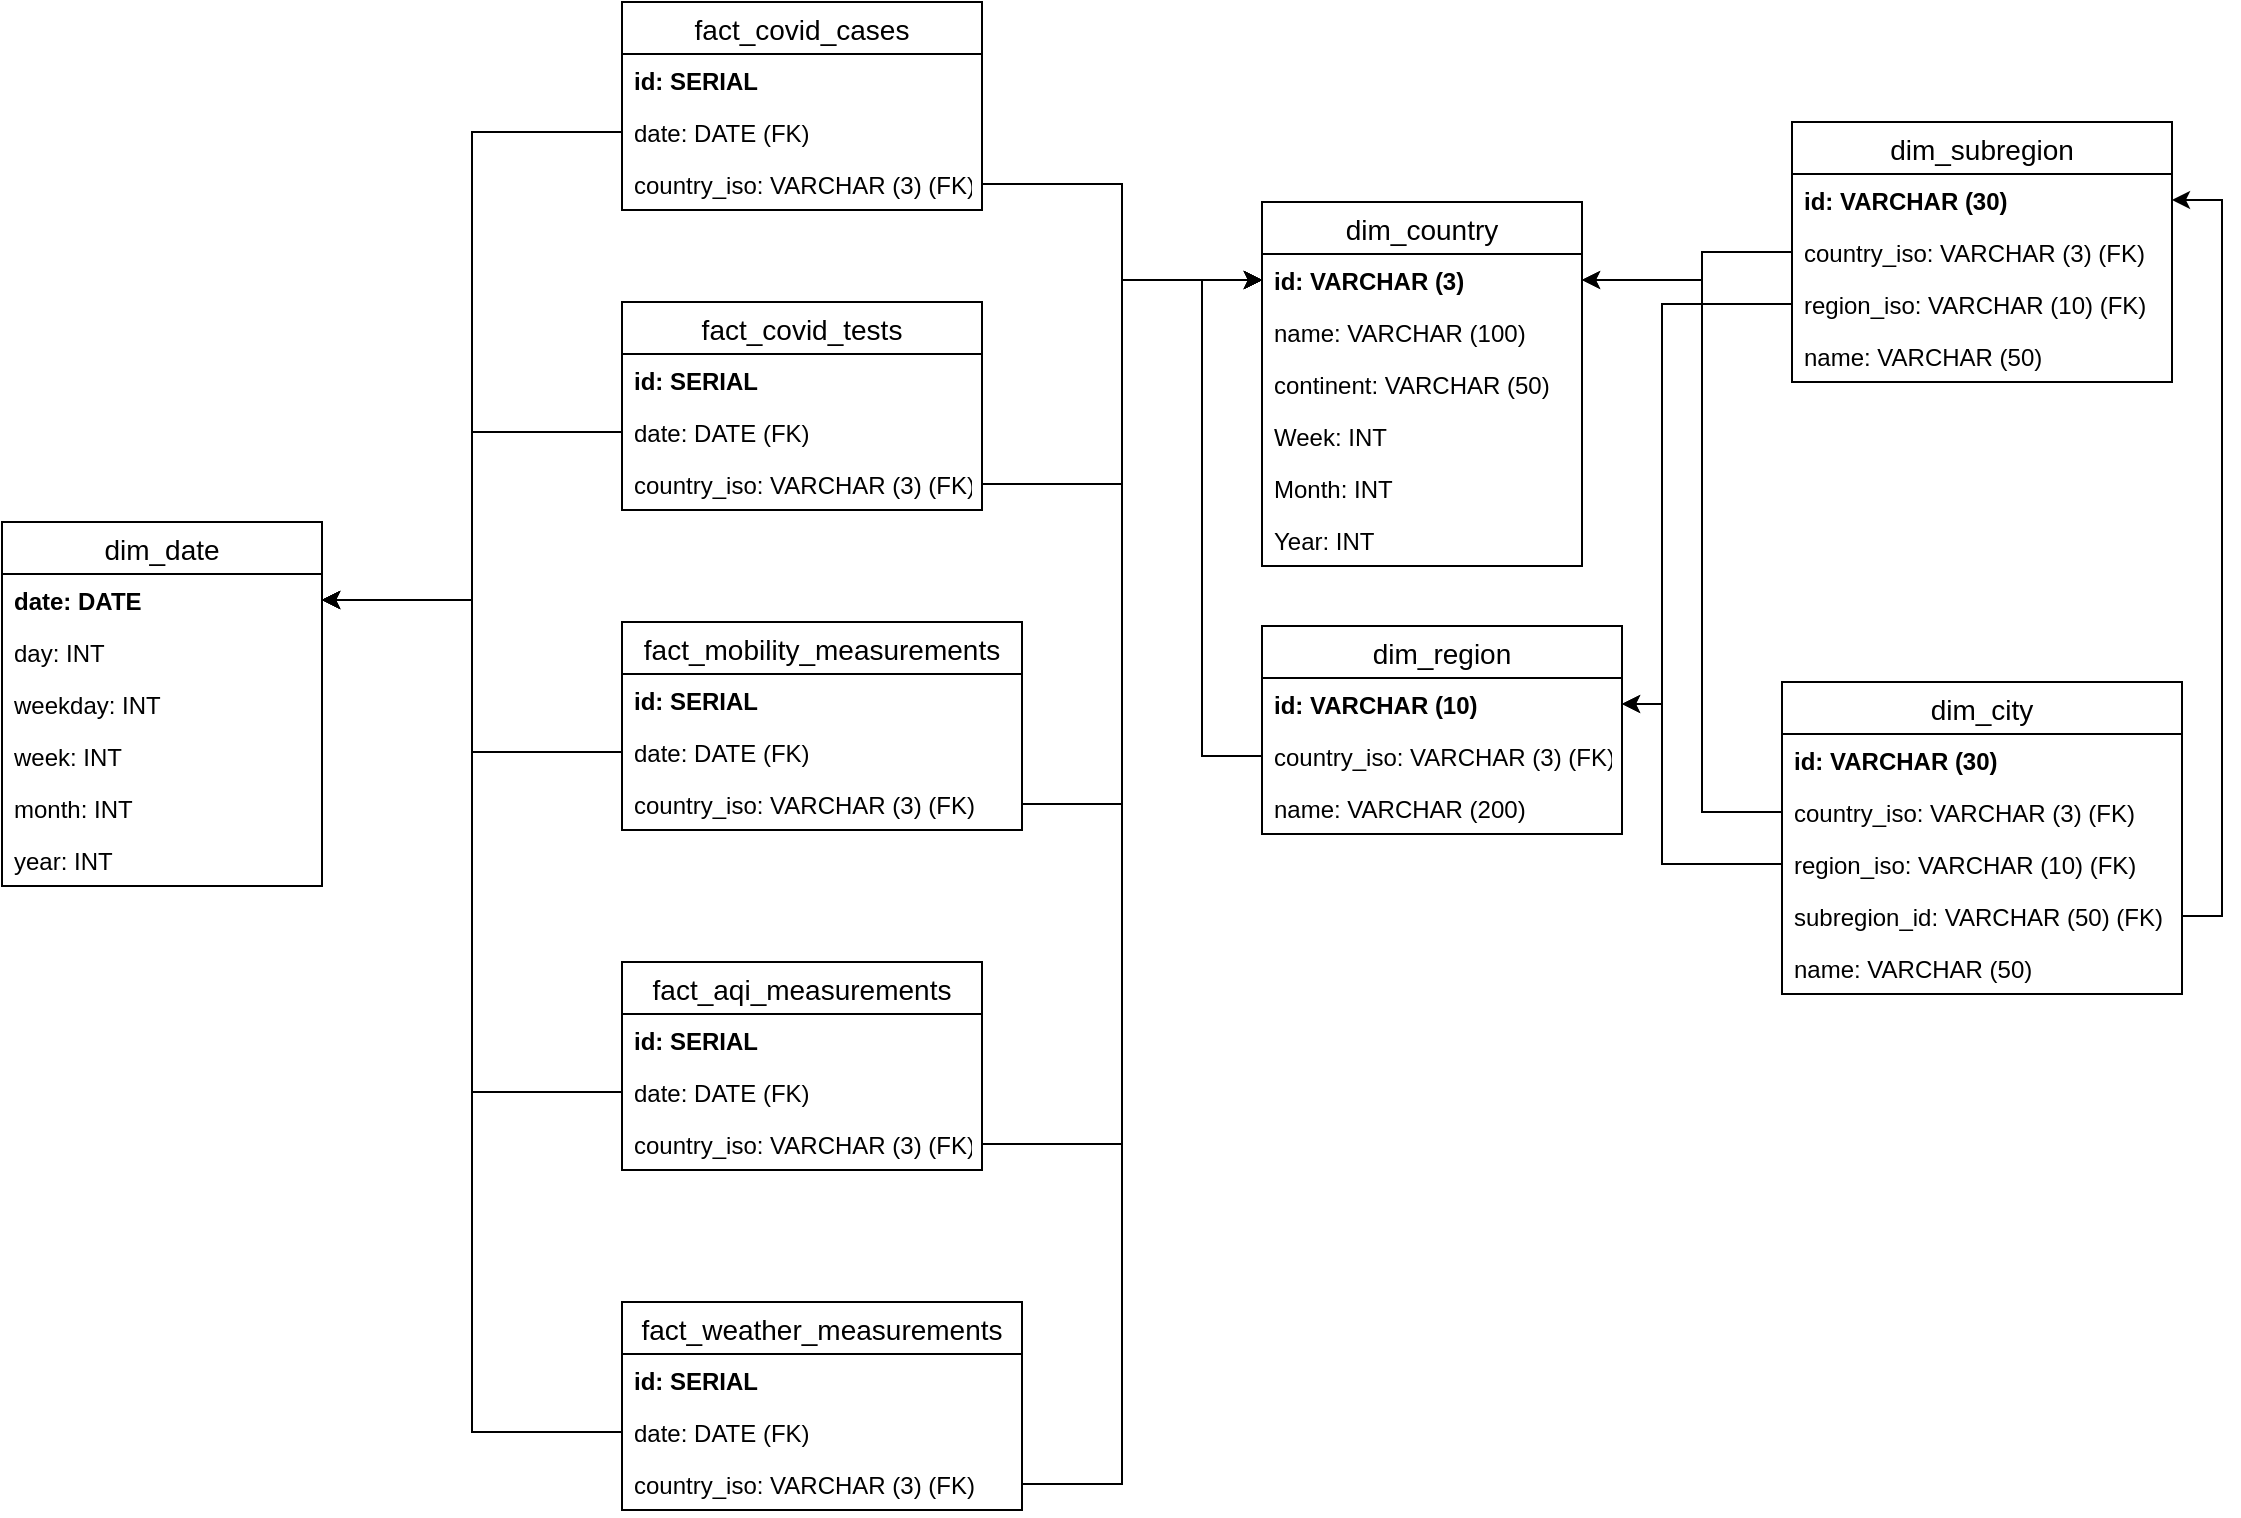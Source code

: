 <mxfile version="13.3.5" type="device"><diagram id="C5RBs43oDa-KdzZeNtuy" name="Page-1"><mxGraphModel dx="1426" dy="860" grid="1" gridSize="10" guides="1" tooltips="1" connect="1" arrows="1" fold="1" page="1" pageScale="1" pageWidth="1169" pageHeight="827" math="0" shadow="0"><root><mxCell id="WIyWlLk6GJQsqaUBKTNV-0"/><mxCell id="WIyWlLk6GJQsqaUBKTNV-1" parent="WIyWlLk6GJQsqaUBKTNV-0"/><mxCell id="V4RTQigZ_DLXJ53Hhl_0-69" style="edgeStyle=orthogonalEdgeStyle;rounded=0;orthogonalLoop=1;jettySize=auto;html=1;exitX=0;exitY=0.5;exitDx=0;exitDy=0;entryX=1;entryY=0.5;entryDx=0;entryDy=0;" edge="1" parent="WIyWlLk6GJQsqaUBKTNV-1" source="V4RTQigZ_DLXJ53Hhl_0-15" target="V4RTQigZ_DLXJ53Hhl_0-29"><mxGeometry relative="1" as="geometry"/></mxCell><mxCell id="V4RTQigZ_DLXJ53Hhl_0-71" style="edgeStyle=orthogonalEdgeStyle;rounded=0;orthogonalLoop=1;jettySize=auto;html=1;exitX=0;exitY=0.5;exitDx=0;exitDy=0;entryX=1;entryY=0.5;entryDx=0;entryDy=0;" edge="1" parent="WIyWlLk6GJQsqaUBKTNV-1" source="V4RTQigZ_DLXJ53Hhl_0-19" target="V4RTQigZ_DLXJ53Hhl_0-29"><mxGeometry relative="1" as="geometry"/></mxCell><mxCell id="V4RTQigZ_DLXJ53Hhl_0-73" style="edgeStyle=orthogonalEdgeStyle;rounded=0;orthogonalLoop=1;jettySize=auto;html=1;exitX=0;exitY=0.5;exitDx=0;exitDy=0;entryX=1;entryY=0.5;entryDx=0;entryDy=0;" edge="1" parent="WIyWlLk6GJQsqaUBKTNV-1" source="V4RTQigZ_DLXJ53Hhl_0-23" target="V4RTQigZ_DLXJ53Hhl_0-29"><mxGeometry relative="1" as="geometry"/></mxCell><mxCell id="V4RTQigZ_DLXJ53Hhl_0-89" style="edgeStyle=orthogonalEdgeStyle;rounded=0;orthogonalLoop=1;jettySize=auto;html=1;exitX=1;exitY=0.5;exitDx=0;exitDy=0;entryX=0;entryY=0.5;entryDx=0;entryDy=0;" edge="1" parent="WIyWlLk6GJQsqaUBKTNV-1" source="V4RTQigZ_DLXJ53Hhl_0-16" target="V4RTQigZ_DLXJ53Hhl_0-36"><mxGeometry relative="1" as="geometry"/></mxCell><mxCell id="V4RTQigZ_DLXJ53Hhl_0-90" style="edgeStyle=orthogonalEdgeStyle;rounded=0;orthogonalLoop=1;jettySize=auto;html=1;exitX=1;exitY=0.5;exitDx=0;exitDy=0;" edge="1" parent="WIyWlLk6GJQsqaUBKTNV-1" source="V4RTQigZ_DLXJ53Hhl_0-20" target="V4RTQigZ_DLXJ53Hhl_0-36"><mxGeometry relative="1" as="geometry"/></mxCell><mxCell id="V4RTQigZ_DLXJ53Hhl_0-91" style="edgeStyle=orthogonalEdgeStyle;rounded=0;orthogonalLoop=1;jettySize=auto;html=1;exitX=1;exitY=0.5;exitDx=0;exitDy=0;entryX=0;entryY=0.5;entryDx=0;entryDy=0;" edge="1" parent="WIyWlLk6GJQsqaUBKTNV-1" source="V4RTQigZ_DLXJ53Hhl_0-24" target="V4RTQigZ_DLXJ53Hhl_0-36"><mxGeometry relative="1" as="geometry"><Array as="points"><mxPoint x="590" y="761"/><mxPoint x="590" y="159"/></Array></mxGeometry></mxCell><mxCell id="V4RTQigZ_DLXJ53Hhl_0-101" style="edgeStyle=orthogonalEdgeStyle;rounded=0;orthogonalLoop=1;jettySize=auto;html=1;exitX=0;exitY=0.5;exitDx=0;exitDy=0;entryX=1;entryY=0.5;entryDx=0;entryDy=0;" edge="1" parent="WIyWlLk6GJQsqaUBKTNV-1" source="V4RTQigZ_DLXJ53Hhl_0-98" target="V4RTQigZ_DLXJ53Hhl_0-29"><mxGeometry relative="1" as="geometry"/></mxCell><mxCell id="V4RTQigZ_DLXJ53Hhl_0-102" style="edgeStyle=orthogonalEdgeStyle;rounded=0;orthogonalLoop=1;jettySize=auto;html=1;exitX=1;exitY=0.5;exitDx=0;exitDy=0;entryX=0;entryY=0.5;entryDx=0;entryDy=0;" edge="1" parent="WIyWlLk6GJQsqaUBKTNV-1" source="V4RTQigZ_DLXJ53Hhl_0-99" target="V4RTQigZ_DLXJ53Hhl_0-36"><mxGeometry relative="1" as="geometry"/></mxCell><mxCell id="V4RTQigZ_DLXJ53Hhl_0-112" style="edgeStyle=orthogonalEdgeStyle;rounded=0;orthogonalLoop=1;jettySize=auto;html=1;exitX=0;exitY=0.5;exitDx=0;exitDy=0;entryX=1;entryY=0.5;entryDx=0;entryDy=0;" edge="1" parent="WIyWlLk6GJQsqaUBKTNV-1" source="V4RTQigZ_DLXJ53Hhl_0-108" target="V4RTQigZ_DLXJ53Hhl_0-29"><mxGeometry relative="1" as="geometry"/></mxCell><mxCell id="V4RTQigZ_DLXJ53Hhl_0-114" style="edgeStyle=orthogonalEdgeStyle;rounded=0;orthogonalLoop=1;jettySize=auto;html=1;exitX=1;exitY=0.5;exitDx=0;exitDy=0;entryX=0;entryY=0.5;entryDx=0;entryDy=0;" edge="1" parent="WIyWlLk6GJQsqaUBKTNV-1" source="V4RTQigZ_DLXJ53Hhl_0-109" target="V4RTQigZ_DLXJ53Hhl_0-36"><mxGeometry relative="1" as="geometry"><Array as="points"><mxPoint x="590" y="421"/><mxPoint x="590" y="159"/></Array></mxGeometry></mxCell><mxCell id="V4RTQigZ_DLXJ53Hhl_0-28" value="dim_date" style="swimlane;fontStyle=0;childLayout=stackLayout;horizontal=1;startSize=26;horizontalStack=0;resizeParent=1;resizeParentMax=0;resizeLast=0;collapsible=1;marginBottom=0;align=center;fontSize=14;" vertex="1" parent="WIyWlLk6GJQsqaUBKTNV-1"><mxGeometry x="30" y="280" width="160" height="182" as="geometry"/></mxCell><mxCell id="V4RTQigZ_DLXJ53Hhl_0-29" value="date: DATE" style="text;strokeColor=none;fillColor=none;spacingLeft=4;spacingRight=4;overflow=hidden;rotatable=0;points=[[0,0.5],[1,0.5]];portConstraint=eastwest;fontSize=12;fontStyle=1" vertex="1" parent="V4RTQigZ_DLXJ53Hhl_0-28"><mxGeometry y="26" width="160" height="26" as="geometry"/></mxCell><mxCell id="V4RTQigZ_DLXJ53Hhl_0-30" value="day: INT" style="text;strokeColor=none;fillColor=none;spacingLeft=4;spacingRight=4;overflow=hidden;rotatable=0;points=[[0,0.5],[1,0.5]];portConstraint=eastwest;fontSize=12;" vertex="1" parent="V4RTQigZ_DLXJ53Hhl_0-28"><mxGeometry y="52" width="160" height="26" as="geometry"/></mxCell><mxCell id="V4RTQigZ_DLXJ53Hhl_0-34" value="weekday: INT" style="text;strokeColor=none;fillColor=none;spacingLeft=4;spacingRight=4;overflow=hidden;rotatable=0;points=[[0,0.5],[1,0.5]];portConstraint=eastwest;fontSize=12;" vertex="1" parent="V4RTQigZ_DLXJ53Hhl_0-28"><mxGeometry y="78" width="160" height="26" as="geometry"/></mxCell><mxCell id="V4RTQigZ_DLXJ53Hhl_0-31" value="week: INT" style="text;strokeColor=none;fillColor=none;spacingLeft=4;spacingRight=4;overflow=hidden;rotatable=0;points=[[0,0.5],[1,0.5]];portConstraint=eastwest;fontSize=12;" vertex="1" parent="V4RTQigZ_DLXJ53Hhl_0-28"><mxGeometry y="104" width="160" height="26" as="geometry"/></mxCell><mxCell id="V4RTQigZ_DLXJ53Hhl_0-32" value="month: INT" style="text;strokeColor=none;fillColor=none;spacingLeft=4;spacingRight=4;overflow=hidden;rotatable=0;points=[[0,0.5],[1,0.5]];portConstraint=eastwest;fontSize=12;" vertex="1" parent="V4RTQigZ_DLXJ53Hhl_0-28"><mxGeometry y="130" width="160" height="26" as="geometry"/></mxCell><mxCell id="V4RTQigZ_DLXJ53Hhl_0-33" value="year: INT" style="text;strokeColor=none;fillColor=none;spacingLeft=4;spacingRight=4;overflow=hidden;rotatable=0;points=[[0,0.5],[1,0.5]];portConstraint=eastwest;fontSize=12;" vertex="1" parent="V4RTQigZ_DLXJ53Hhl_0-28"><mxGeometry y="156" width="160" height="26" as="geometry"/></mxCell><mxCell id="V4RTQigZ_DLXJ53Hhl_0-17" value="fact_aqi_measurements" style="swimlane;fontStyle=0;childLayout=stackLayout;horizontal=1;startSize=26;horizontalStack=0;resizeParent=1;resizeParentMax=0;resizeLast=0;collapsible=1;marginBottom=0;align=center;fontSize=14;" vertex="1" parent="WIyWlLk6GJQsqaUBKTNV-1"><mxGeometry x="340" y="500" width="180" height="104" as="geometry"/></mxCell><mxCell id="V4RTQigZ_DLXJ53Hhl_0-18" value="id: SERIAL" style="text;strokeColor=none;fillColor=none;spacingLeft=4;spacingRight=4;overflow=hidden;rotatable=0;points=[[0,0.5],[1,0.5]];portConstraint=eastwest;fontSize=12;fontStyle=1" vertex="1" parent="V4RTQigZ_DLXJ53Hhl_0-17"><mxGeometry y="26" width="180" height="26" as="geometry"/></mxCell><mxCell id="V4RTQigZ_DLXJ53Hhl_0-19" value="date: DATE (FK)" style="text;strokeColor=none;fillColor=none;spacingLeft=4;spacingRight=4;overflow=hidden;rotatable=0;points=[[0,0.5],[1,0.5]];portConstraint=eastwest;fontSize=12;" vertex="1" parent="V4RTQigZ_DLXJ53Hhl_0-17"><mxGeometry y="52" width="180" height="26" as="geometry"/></mxCell><mxCell id="V4RTQigZ_DLXJ53Hhl_0-20" value="country_iso: VARCHAR (3) (FK)" style="text;strokeColor=none;fillColor=none;spacingLeft=4;spacingRight=4;overflow=hidden;rotatable=0;points=[[0,0.5],[1,0.5]];portConstraint=eastwest;fontSize=12;" vertex="1" parent="V4RTQigZ_DLXJ53Hhl_0-17"><mxGeometry y="78" width="180" height="26" as="geometry"/></mxCell><mxCell id="V4RTQigZ_DLXJ53Hhl_0-13" value="fact_covid_cases" style="swimlane;fontStyle=0;childLayout=stackLayout;horizontal=1;startSize=26;horizontalStack=0;resizeParent=1;resizeParentMax=0;resizeLast=0;collapsible=1;marginBottom=0;align=center;fontSize=14;" vertex="1" parent="WIyWlLk6GJQsqaUBKTNV-1"><mxGeometry x="340" y="20" width="180" height="104" as="geometry"/></mxCell><mxCell id="V4RTQigZ_DLXJ53Hhl_0-14" value="id: SERIAL" style="text;strokeColor=none;fillColor=none;spacingLeft=4;spacingRight=4;overflow=hidden;rotatable=0;points=[[0,0.5],[1,0.5]];portConstraint=eastwest;fontSize=12;fontStyle=1" vertex="1" parent="V4RTQigZ_DLXJ53Hhl_0-13"><mxGeometry y="26" width="180" height="26" as="geometry"/></mxCell><mxCell id="V4RTQigZ_DLXJ53Hhl_0-15" value="date: DATE (FK)" style="text;strokeColor=none;fillColor=none;spacingLeft=4;spacingRight=4;overflow=hidden;rotatable=0;points=[[0,0.5],[1,0.5]];portConstraint=eastwest;fontSize=12;" vertex="1" parent="V4RTQigZ_DLXJ53Hhl_0-13"><mxGeometry y="52" width="180" height="26" as="geometry"/></mxCell><mxCell id="V4RTQigZ_DLXJ53Hhl_0-16" value="country_iso: VARCHAR (3) (FK)" style="text;strokeColor=none;fillColor=none;spacingLeft=4;spacingRight=4;overflow=hidden;rotatable=0;points=[[0,0.5],[1,0.5]];portConstraint=eastwest;fontSize=12;" vertex="1" parent="V4RTQigZ_DLXJ53Hhl_0-13"><mxGeometry y="78" width="180" height="26" as="geometry"/></mxCell><mxCell id="V4RTQigZ_DLXJ53Hhl_0-96" value="fact_covid_tests" style="swimlane;fontStyle=0;childLayout=stackLayout;horizontal=1;startSize=26;horizontalStack=0;resizeParent=1;resizeParentMax=0;resizeLast=0;collapsible=1;marginBottom=0;align=center;fontSize=14;" vertex="1" parent="WIyWlLk6GJQsqaUBKTNV-1"><mxGeometry x="340" y="170" width="180" height="104" as="geometry"/></mxCell><mxCell id="V4RTQigZ_DLXJ53Hhl_0-97" value="id: SERIAL" style="text;strokeColor=none;fillColor=none;spacingLeft=4;spacingRight=4;overflow=hidden;rotatable=0;points=[[0,0.5],[1,0.5]];portConstraint=eastwest;fontSize=12;fontStyle=1" vertex="1" parent="V4RTQigZ_DLXJ53Hhl_0-96"><mxGeometry y="26" width="180" height="26" as="geometry"/></mxCell><mxCell id="V4RTQigZ_DLXJ53Hhl_0-98" value="date: DATE (FK)" style="text;strokeColor=none;fillColor=none;spacingLeft=4;spacingRight=4;overflow=hidden;rotatable=0;points=[[0,0.5],[1,0.5]];portConstraint=eastwest;fontSize=12;" vertex="1" parent="V4RTQigZ_DLXJ53Hhl_0-96"><mxGeometry y="52" width="180" height="26" as="geometry"/></mxCell><mxCell id="V4RTQigZ_DLXJ53Hhl_0-99" value="country_iso: VARCHAR (3) (FK)" style="text;strokeColor=none;fillColor=none;spacingLeft=4;spacingRight=4;overflow=hidden;rotatable=0;points=[[0,0.5],[1,0.5]];portConstraint=eastwest;fontSize=12;" vertex="1" parent="V4RTQigZ_DLXJ53Hhl_0-96"><mxGeometry y="78" width="180" height="26" as="geometry"/></mxCell><mxCell id="V4RTQigZ_DLXJ53Hhl_0-106" value="fact_mobility_measurements" style="swimlane;fontStyle=0;childLayout=stackLayout;horizontal=1;startSize=26;horizontalStack=0;resizeParent=1;resizeParentMax=0;resizeLast=0;collapsible=1;marginBottom=0;align=center;fontSize=14;" vertex="1" parent="WIyWlLk6GJQsqaUBKTNV-1"><mxGeometry x="340" y="330" width="200" height="104" as="geometry"/></mxCell><mxCell id="V4RTQigZ_DLXJ53Hhl_0-107" value="id: SERIAL" style="text;strokeColor=none;fillColor=none;spacingLeft=4;spacingRight=4;overflow=hidden;rotatable=0;points=[[0,0.5],[1,0.5]];portConstraint=eastwest;fontSize=12;fontStyle=1" vertex="1" parent="V4RTQigZ_DLXJ53Hhl_0-106"><mxGeometry y="26" width="200" height="26" as="geometry"/></mxCell><mxCell id="V4RTQigZ_DLXJ53Hhl_0-108" value="date: DATE (FK)" style="text;strokeColor=none;fillColor=none;spacingLeft=4;spacingRight=4;overflow=hidden;rotatable=0;points=[[0,0.5],[1,0.5]];portConstraint=eastwest;fontSize=12;" vertex="1" parent="V4RTQigZ_DLXJ53Hhl_0-106"><mxGeometry y="52" width="200" height="26" as="geometry"/></mxCell><mxCell id="V4RTQigZ_DLXJ53Hhl_0-109" value="country_iso: VARCHAR (3) (FK)" style="text;strokeColor=none;fillColor=none;spacingLeft=4;spacingRight=4;overflow=hidden;rotatable=0;points=[[0,0.5],[1,0.5]];portConstraint=eastwest;fontSize=12;" vertex="1" parent="V4RTQigZ_DLXJ53Hhl_0-106"><mxGeometry y="78" width="200" height="26" as="geometry"/></mxCell><mxCell id="V4RTQigZ_DLXJ53Hhl_0-21" value="fact_weather_measurements" style="swimlane;fontStyle=0;childLayout=stackLayout;horizontal=1;startSize=26;horizontalStack=0;resizeParent=1;resizeParentMax=0;resizeLast=0;collapsible=1;marginBottom=0;align=center;fontSize=14;" vertex="1" parent="WIyWlLk6GJQsqaUBKTNV-1"><mxGeometry x="340" y="670" width="200" height="104" as="geometry"/></mxCell><mxCell id="V4RTQigZ_DLXJ53Hhl_0-22" value="id: SERIAL" style="text;strokeColor=none;fillColor=none;spacingLeft=4;spacingRight=4;overflow=hidden;rotatable=0;points=[[0,0.5],[1,0.5]];portConstraint=eastwest;fontSize=12;fontStyle=1" vertex="1" parent="V4RTQigZ_DLXJ53Hhl_0-21"><mxGeometry y="26" width="200" height="26" as="geometry"/></mxCell><mxCell id="V4RTQigZ_DLXJ53Hhl_0-23" value="date: DATE (FK)" style="text;strokeColor=none;fillColor=none;spacingLeft=4;spacingRight=4;overflow=hidden;rotatable=0;points=[[0,0.5],[1,0.5]];portConstraint=eastwest;fontSize=12;" vertex="1" parent="V4RTQigZ_DLXJ53Hhl_0-21"><mxGeometry y="52" width="200" height="26" as="geometry"/></mxCell><mxCell id="V4RTQigZ_DLXJ53Hhl_0-24" value="country_iso: VARCHAR (3) (FK)" style="text;strokeColor=none;fillColor=none;spacingLeft=4;spacingRight=4;overflow=hidden;rotatable=0;points=[[0,0.5],[1,0.5]];portConstraint=eastwest;fontSize=12;" vertex="1" parent="V4RTQigZ_DLXJ53Hhl_0-21"><mxGeometry y="78" width="200" height="26" as="geometry"/></mxCell><mxCell id="V4RTQigZ_DLXJ53Hhl_0-35" value="dim_country" style="swimlane;fontStyle=0;childLayout=stackLayout;horizontal=1;startSize=26;horizontalStack=0;resizeParent=1;resizeParentMax=0;resizeLast=0;collapsible=1;marginBottom=0;align=center;fontSize=14;" vertex="1" parent="WIyWlLk6GJQsqaUBKTNV-1"><mxGeometry x="660" y="120" width="160" height="182" as="geometry"/></mxCell><mxCell id="V4RTQigZ_DLXJ53Hhl_0-36" value="id: VARCHAR (3)" style="text;strokeColor=none;fillColor=none;spacingLeft=4;spacingRight=4;overflow=hidden;rotatable=0;points=[[0,0.5],[1,0.5]];portConstraint=eastwest;fontSize=12;fontStyle=1" vertex="1" parent="V4RTQigZ_DLXJ53Hhl_0-35"><mxGeometry y="26" width="160" height="26" as="geometry"/></mxCell><mxCell id="V4RTQigZ_DLXJ53Hhl_0-37" value="name: VARCHAR (100)" style="text;strokeColor=none;fillColor=none;spacingLeft=4;spacingRight=4;overflow=hidden;rotatable=0;points=[[0,0.5],[1,0.5]];portConstraint=eastwest;fontSize=12;" vertex="1" parent="V4RTQigZ_DLXJ53Hhl_0-35"><mxGeometry y="52" width="160" height="26" as="geometry"/></mxCell><mxCell id="V4RTQigZ_DLXJ53Hhl_0-38" value="continent: VARCHAR (50)" style="text;strokeColor=none;fillColor=none;spacingLeft=4;spacingRight=4;overflow=hidden;rotatable=0;points=[[0,0.5],[1,0.5]];portConstraint=eastwest;fontSize=12;" vertex="1" parent="V4RTQigZ_DLXJ53Hhl_0-35"><mxGeometry y="78" width="160" height="26" as="geometry"/></mxCell><mxCell id="V4RTQigZ_DLXJ53Hhl_0-39" value="Week: INT" style="text;strokeColor=none;fillColor=none;spacingLeft=4;spacingRight=4;overflow=hidden;rotatable=0;points=[[0,0.5],[1,0.5]];portConstraint=eastwest;fontSize=12;" vertex="1" parent="V4RTQigZ_DLXJ53Hhl_0-35"><mxGeometry y="104" width="160" height="26" as="geometry"/></mxCell><mxCell id="V4RTQigZ_DLXJ53Hhl_0-40" value="Month: INT" style="text;strokeColor=none;fillColor=none;spacingLeft=4;spacingRight=4;overflow=hidden;rotatable=0;points=[[0,0.5],[1,0.5]];portConstraint=eastwest;fontSize=12;" vertex="1" parent="V4RTQigZ_DLXJ53Hhl_0-35"><mxGeometry y="130" width="160" height="26" as="geometry"/></mxCell><mxCell id="V4RTQigZ_DLXJ53Hhl_0-41" value="Year: INT" style="text;strokeColor=none;fillColor=none;spacingLeft=4;spacingRight=4;overflow=hidden;rotatable=0;points=[[0,0.5],[1,0.5]];portConstraint=eastwest;fontSize=12;" vertex="1" parent="V4RTQigZ_DLXJ53Hhl_0-35"><mxGeometry y="156" width="160" height="26" as="geometry"/></mxCell><mxCell id="V4RTQigZ_DLXJ53Hhl_0-43" value="dim_region" style="swimlane;fontStyle=0;childLayout=stackLayout;horizontal=1;startSize=26;horizontalStack=0;resizeParent=1;resizeParentMax=0;resizeLast=0;collapsible=1;marginBottom=0;align=center;fontSize=14;" vertex="1" parent="WIyWlLk6GJQsqaUBKTNV-1"><mxGeometry x="660" y="332" width="180" height="104" as="geometry"/></mxCell><mxCell id="V4RTQigZ_DLXJ53Hhl_0-44" value="id: VARCHAR (10)" style="text;strokeColor=none;fillColor=none;spacingLeft=4;spacingRight=4;overflow=hidden;rotatable=0;points=[[0,0.5],[1,0.5]];portConstraint=eastwest;fontSize=12;fontStyle=1" vertex="1" parent="V4RTQigZ_DLXJ53Hhl_0-43"><mxGeometry y="26" width="180" height="26" as="geometry"/></mxCell><mxCell id="V4RTQigZ_DLXJ53Hhl_0-94" value="country_iso: VARCHAR (3) (FK)" style="text;strokeColor=none;fillColor=none;spacingLeft=4;spacingRight=4;overflow=hidden;rotatable=0;points=[[0,0.5],[1,0.5]];portConstraint=eastwest;fontSize=12;" vertex="1" parent="V4RTQigZ_DLXJ53Hhl_0-43"><mxGeometry y="52" width="180" height="26" as="geometry"/></mxCell><mxCell id="V4RTQigZ_DLXJ53Hhl_0-45" value="name: VARCHAR (200)" style="text;strokeColor=none;fillColor=none;spacingLeft=4;spacingRight=4;overflow=hidden;rotatable=0;points=[[0,0.5],[1,0.5]];portConstraint=eastwest;fontSize=12;" vertex="1" parent="V4RTQigZ_DLXJ53Hhl_0-43"><mxGeometry y="78" width="180" height="26" as="geometry"/></mxCell><mxCell id="V4RTQigZ_DLXJ53Hhl_0-147" style="edgeStyle=orthogonalEdgeStyle;rounded=0;orthogonalLoop=1;jettySize=auto;html=1;exitX=1;exitY=0.5;exitDx=0;exitDy=0;entryX=1;entryY=0.5;entryDx=0;entryDy=0;" edge="1" parent="WIyWlLk6GJQsqaUBKTNV-1" source="V4RTQigZ_DLXJ53Hhl_0-133" target="V4RTQigZ_DLXJ53Hhl_0-51"><mxGeometry relative="1" as="geometry"><mxPoint x="1235" y="490" as="targetPoint"/></mxGeometry></mxCell><mxCell id="V4RTQigZ_DLXJ53Hhl_0-158" style="edgeStyle=orthogonalEdgeStyle;rounded=0;orthogonalLoop=1;jettySize=auto;html=1;exitX=0;exitY=0.5;exitDx=0;exitDy=0;entryX=0;entryY=0.5;entryDx=0;entryDy=0;" edge="1" parent="WIyWlLk6GJQsqaUBKTNV-1" source="V4RTQigZ_DLXJ53Hhl_0-94" target="V4RTQigZ_DLXJ53Hhl_0-36"><mxGeometry relative="1" as="geometry"><Array as="points"><mxPoint x="630" y="397"/><mxPoint x="630" y="159"/></Array></mxGeometry></mxCell><mxCell id="V4RTQigZ_DLXJ53Hhl_0-161" style="edgeStyle=orthogonalEdgeStyle;rounded=0;orthogonalLoop=1;jettySize=auto;html=1;exitX=0;exitY=0.5;exitDx=0;exitDy=0;entryX=1;entryY=0.5;entryDx=0;entryDy=0;" edge="1" parent="WIyWlLk6GJQsqaUBKTNV-1" source="V4RTQigZ_DLXJ53Hhl_0-93" target="V4RTQigZ_DLXJ53Hhl_0-36"><mxGeometry relative="1" as="geometry"><Array as="points"><mxPoint x="880" y="145"/><mxPoint x="880" y="159"/></Array></mxGeometry></mxCell><mxCell id="V4RTQigZ_DLXJ53Hhl_0-162" style="edgeStyle=orthogonalEdgeStyle;rounded=0;orthogonalLoop=1;jettySize=auto;html=1;exitX=0;exitY=0.5;exitDx=0;exitDy=0;" edge="1" parent="WIyWlLk6GJQsqaUBKTNV-1" source="V4RTQigZ_DLXJ53Hhl_0-131" target="V4RTQigZ_DLXJ53Hhl_0-36"><mxGeometry relative="1" as="geometry"><Array as="points"><mxPoint x="880" y="425"/><mxPoint x="880" y="159"/></Array></mxGeometry></mxCell><mxCell id="V4RTQigZ_DLXJ53Hhl_0-164" style="edgeStyle=orthogonalEdgeStyle;rounded=0;orthogonalLoop=1;jettySize=auto;html=1;exitX=0;exitY=0.5;exitDx=0;exitDy=0;entryX=1;entryY=0.5;entryDx=0;entryDy=0;" edge="1" parent="WIyWlLk6GJQsqaUBKTNV-1" source="V4RTQigZ_DLXJ53Hhl_0-52" target="V4RTQigZ_DLXJ53Hhl_0-44"><mxGeometry relative="1" as="geometry"><Array as="points"><mxPoint x="860" y="171"/><mxPoint x="860" y="371"/></Array></mxGeometry></mxCell><mxCell id="V4RTQigZ_DLXJ53Hhl_0-166" style="edgeStyle=orthogonalEdgeStyle;rounded=0;orthogonalLoop=1;jettySize=auto;html=1;exitX=0;exitY=0.5;exitDx=0;exitDy=0;entryX=1;entryY=0.5;entryDx=0;entryDy=0;" edge="1" parent="WIyWlLk6GJQsqaUBKTNV-1" source="V4RTQigZ_DLXJ53Hhl_0-132" target="V4RTQigZ_DLXJ53Hhl_0-44"><mxGeometry relative="1" as="geometry"><Array as="points"><mxPoint x="860" y="451"/><mxPoint x="860" y="371"/></Array></mxGeometry></mxCell><mxCell id="V4RTQigZ_DLXJ53Hhl_0-50" value="dim_subregion" style="swimlane;fontStyle=0;childLayout=stackLayout;horizontal=1;startSize=26;horizontalStack=0;resizeParent=1;resizeParentMax=0;resizeLast=0;collapsible=1;marginBottom=0;align=center;fontSize=14;" vertex="1" parent="WIyWlLk6GJQsqaUBKTNV-1"><mxGeometry x="925" y="80" width="190" height="130" as="geometry"/></mxCell><mxCell id="V4RTQigZ_DLXJ53Hhl_0-51" value="id: VARCHAR (30)" style="text;strokeColor=none;fillColor=none;spacingLeft=4;spacingRight=4;overflow=hidden;rotatable=0;points=[[0,0.5],[1,0.5]];portConstraint=eastwest;fontSize=12;fontStyle=1" vertex="1" parent="V4RTQigZ_DLXJ53Hhl_0-50"><mxGeometry y="26" width="190" height="26" as="geometry"/></mxCell><mxCell id="V4RTQigZ_DLXJ53Hhl_0-93" value="country_iso: VARCHAR (3) (FK)" style="text;strokeColor=none;fillColor=none;spacingLeft=4;spacingRight=4;overflow=hidden;rotatable=0;points=[[0,0.5],[1,0.5]];portConstraint=eastwest;fontSize=12;" vertex="1" parent="V4RTQigZ_DLXJ53Hhl_0-50"><mxGeometry y="52" width="190" height="26" as="geometry"/></mxCell><mxCell id="V4RTQigZ_DLXJ53Hhl_0-52" value="region_iso: VARCHAR (10) (FK)" style="text;strokeColor=none;fillColor=none;spacingLeft=4;spacingRight=4;overflow=hidden;rotatable=0;points=[[0,0.5],[1,0.5]];portConstraint=eastwest;fontSize=12;" vertex="1" parent="V4RTQigZ_DLXJ53Hhl_0-50"><mxGeometry y="78" width="190" height="26" as="geometry"/></mxCell><mxCell id="V4RTQigZ_DLXJ53Hhl_0-121" value="name: VARCHAR (50)" style="text;strokeColor=none;fillColor=none;spacingLeft=4;spacingRight=4;overflow=hidden;rotatable=0;points=[[0,0.5],[1,0.5]];portConstraint=eastwest;fontSize=12;" vertex="1" parent="V4RTQigZ_DLXJ53Hhl_0-50"><mxGeometry y="104" width="190" height="26" as="geometry"/></mxCell><mxCell id="V4RTQigZ_DLXJ53Hhl_0-129" value="dim_city" style="swimlane;fontStyle=0;childLayout=stackLayout;horizontal=1;startSize=26;horizontalStack=0;resizeParent=1;resizeParentMax=0;resizeLast=0;collapsible=1;marginBottom=0;align=center;fontSize=14;" vertex="1" parent="WIyWlLk6GJQsqaUBKTNV-1"><mxGeometry x="920" y="360" width="200" height="156" as="geometry"/></mxCell><mxCell id="V4RTQigZ_DLXJ53Hhl_0-130" value="id: VARCHAR (30)" style="text;strokeColor=none;fillColor=none;spacingLeft=4;spacingRight=4;overflow=hidden;rotatable=0;points=[[0,0.5],[1,0.5]];portConstraint=eastwest;fontSize=12;fontStyle=1" vertex="1" parent="V4RTQigZ_DLXJ53Hhl_0-129"><mxGeometry y="26" width="200" height="26" as="geometry"/></mxCell><mxCell id="V4RTQigZ_DLXJ53Hhl_0-131" value="country_iso: VARCHAR (3) (FK)" style="text;strokeColor=none;fillColor=none;spacingLeft=4;spacingRight=4;overflow=hidden;rotatable=0;points=[[0,0.5],[1,0.5]];portConstraint=eastwest;fontSize=12;" vertex="1" parent="V4RTQigZ_DLXJ53Hhl_0-129"><mxGeometry y="52" width="200" height="26" as="geometry"/></mxCell><mxCell id="V4RTQigZ_DLXJ53Hhl_0-132" value="region_iso: VARCHAR (10) (FK)" style="text;strokeColor=none;fillColor=none;spacingLeft=4;spacingRight=4;overflow=hidden;rotatable=0;points=[[0,0.5],[1,0.5]];portConstraint=eastwest;fontSize=12;" vertex="1" parent="V4RTQigZ_DLXJ53Hhl_0-129"><mxGeometry y="78" width="200" height="26" as="geometry"/></mxCell><mxCell id="V4RTQigZ_DLXJ53Hhl_0-133" value="subregion_id: VARCHAR (50) (FK)" style="text;strokeColor=none;fillColor=none;spacingLeft=4;spacingRight=4;overflow=hidden;rotatable=0;points=[[0,0.5],[1,0.5]];portConstraint=eastwest;fontSize=12;" vertex="1" parent="V4RTQigZ_DLXJ53Hhl_0-129"><mxGeometry y="104" width="200" height="26" as="geometry"/></mxCell><mxCell id="V4RTQigZ_DLXJ53Hhl_0-138" value="name: VARCHAR (50)" style="text;strokeColor=none;fillColor=none;spacingLeft=4;spacingRight=4;overflow=hidden;rotatable=0;points=[[0,0.5],[1,0.5]];portConstraint=eastwest;fontSize=12;" vertex="1" parent="V4RTQigZ_DLXJ53Hhl_0-129"><mxGeometry y="130" width="200" height="26" as="geometry"/></mxCell></root></mxGraphModel></diagram></mxfile>